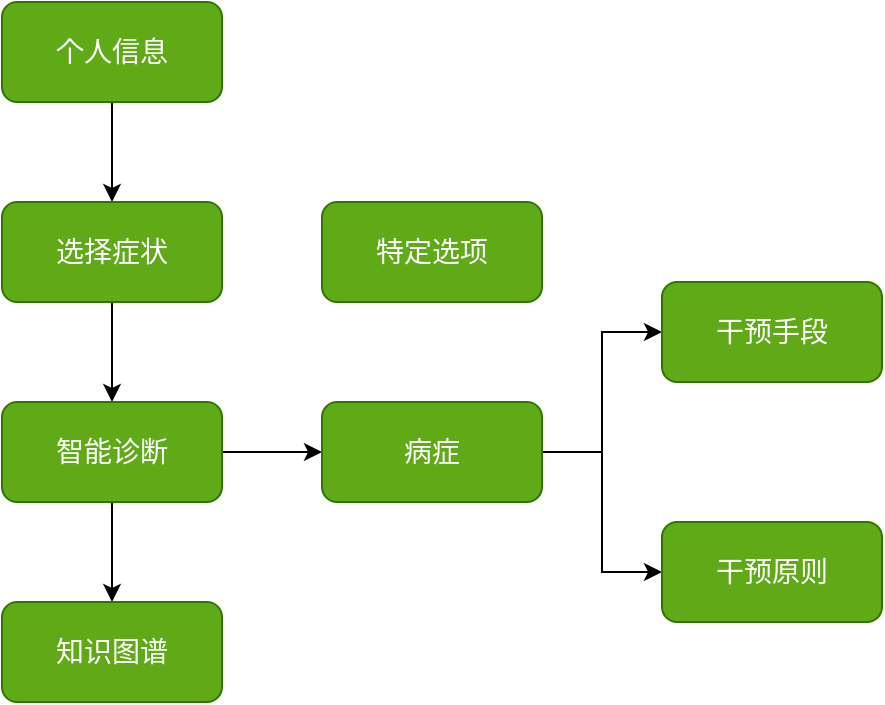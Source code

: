 <mxfile version="20.5.3" type="github">
  <diagram id="9knWXhJZ_v0gZij2SvPy" name="第 1 页">
    <mxGraphModel dx="1426" dy="826" grid="1" gridSize="10" guides="1" tooltips="1" connect="1" arrows="1" fold="1" page="1" pageScale="1" pageWidth="827" pageHeight="1169" math="0" shadow="0">
      <root>
        <mxCell id="0" />
        <mxCell id="1" parent="0" />
        <mxCell id="_ym5FowoGETh7HEDWrUB-3" value="" style="edgeStyle=orthogonalEdgeStyle;rounded=0;orthogonalLoop=1;jettySize=auto;html=1;fontSize=14;fontColor=#000000;" edge="1" parent="1" source="_ym5FowoGETh7HEDWrUB-1" target="_ym5FowoGETh7HEDWrUB-2">
          <mxGeometry relative="1" as="geometry" />
        </mxCell>
        <mxCell id="_ym5FowoGETh7HEDWrUB-1" value="个人信息" style="rounded=1;whiteSpace=wrap;html=1;fillColor=#60a917;strokeColor=#2D7600;fontColor=#ffffff;fontSize=14;" vertex="1" parent="1">
          <mxGeometry x="190" y="170" width="110" height="50" as="geometry" />
        </mxCell>
        <mxCell id="_ym5FowoGETh7HEDWrUB-5" value="" style="edgeStyle=orthogonalEdgeStyle;rounded=0;orthogonalLoop=1;jettySize=auto;html=1;fontSize=14;fontColor=#000000;" edge="1" parent="1" source="_ym5FowoGETh7HEDWrUB-2" target="_ym5FowoGETh7HEDWrUB-4">
          <mxGeometry relative="1" as="geometry" />
        </mxCell>
        <mxCell id="_ym5FowoGETh7HEDWrUB-2" value="选择症状" style="rounded=1;whiteSpace=wrap;html=1;fillColor=#60a917;strokeColor=#2D7600;fontColor=#ffffff;fontSize=14;" vertex="1" parent="1">
          <mxGeometry x="190" y="270" width="110" height="50" as="geometry" />
        </mxCell>
        <mxCell id="_ym5FowoGETh7HEDWrUB-7" value="" style="edgeStyle=orthogonalEdgeStyle;rounded=0;orthogonalLoop=1;jettySize=auto;html=1;fontSize=14;fontColor=#000000;" edge="1" parent="1" source="_ym5FowoGETh7HEDWrUB-4" target="_ym5FowoGETh7HEDWrUB-6">
          <mxGeometry relative="1" as="geometry" />
        </mxCell>
        <mxCell id="_ym5FowoGETh7HEDWrUB-9" value="" style="edgeStyle=orthogonalEdgeStyle;rounded=0;orthogonalLoop=1;jettySize=auto;html=1;fontSize=14;fontColor=#000000;" edge="1" parent="1" source="_ym5FowoGETh7HEDWrUB-4" target="_ym5FowoGETh7HEDWrUB-8">
          <mxGeometry relative="1" as="geometry" />
        </mxCell>
        <mxCell id="_ym5FowoGETh7HEDWrUB-4" value="智能诊断" style="rounded=1;whiteSpace=wrap;html=1;fillColor=#60a917;strokeColor=#2D7600;fontColor=#ffffff;fontSize=14;" vertex="1" parent="1">
          <mxGeometry x="190" y="370" width="110" height="50" as="geometry" />
        </mxCell>
        <mxCell id="_ym5FowoGETh7HEDWrUB-6" value="知识图谱" style="rounded=1;whiteSpace=wrap;html=1;fillColor=#60a917;strokeColor=#2D7600;fontColor=#ffffff;fontSize=14;" vertex="1" parent="1">
          <mxGeometry x="190" y="470" width="110" height="50" as="geometry" />
        </mxCell>
        <mxCell id="_ym5FowoGETh7HEDWrUB-12" style="edgeStyle=orthogonalEdgeStyle;rounded=0;orthogonalLoop=1;jettySize=auto;html=1;exitX=1;exitY=0.5;exitDx=0;exitDy=0;entryX=0;entryY=0.5;entryDx=0;entryDy=0;fontSize=14;fontColor=#000000;" edge="1" parent="1" source="_ym5FowoGETh7HEDWrUB-8" target="_ym5FowoGETh7HEDWrUB-11">
          <mxGeometry relative="1" as="geometry" />
        </mxCell>
        <mxCell id="_ym5FowoGETh7HEDWrUB-13" style="edgeStyle=orthogonalEdgeStyle;rounded=0;orthogonalLoop=1;jettySize=auto;html=1;exitX=1;exitY=0.5;exitDx=0;exitDy=0;entryX=0;entryY=0.5;entryDx=0;entryDy=0;fontSize=14;fontColor=#000000;" edge="1" parent="1" source="_ym5FowoGETh7HEDWrUB-8" target="_ym5FowoGETh7HEDWrUB-10">
          <mxGeometry relative="1" as="geometry" />
        </mxCell>
        <mxCell id="_ym5FowoGETh7HEDWrUB-8" value="病症" style="rounded=1;whiteSpace=wrap;html=1;fillColor=#60a917;strokeColor=#2D7600;fontColor=#ffffff;fontSize=14;" vertex="1" parent="1">
          <mxGeometry x="350" y="370" width="110" height="50" as="geometry" />
        </mxCell>
        <mxCell id="_ym5FowoGETh7HEDWrUB-10" value="干预手段" style="rounded=1;whiteSpace=wrap;html=1;fillColor=#60a917;strokeColor=#2D7600;fontColor=#ffffff;fontSize=14;" vertex="1" parent="1">
          <mxGeometry x="520" y="310" width="110" height="50" as="geometry" />
        </mxCell>
        <mxCell id="_ym5FowoGETh7HEDWrUB-11" value="干预原则" style="rounded=1;whiteSpace=wrap;html=1;fillColor=#60a917;strokeColor=#2D7600;fontColor=#ffffff;fontSize=14;" vertex="1" parent="1">
          <mxGeometry x="520" y="430" width="110" height="50" as="geometry" />
        </mxCell>
        <mxCell id="_ym5FowoGETh7HEDWrUB-14" value="特定选项" style="rounded=1;whiteSpace=wrap;html=1;fillColor=#60a917;strokeColor=#2D7600;fontColor=#ffffff;fontSize=14;" vertex="1" parent="1">
          <mxGeometry x="350" y="270" width="110" height="50" as="geometry" />
        </mxCell>
      </root>
    </mxGraphModel>
  </diagram>
</mxfile>
